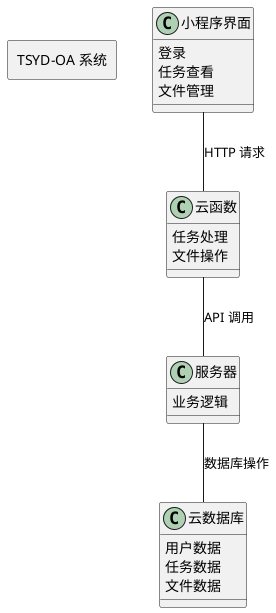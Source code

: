@startuml

!define RECTANGLE class
!define INTERFACE interface

RECTANGLE 小程序界面 {
  登录
  任务查看
  文件管理
}

RECTANGLE 云函数 {
  任务处理
  文件操作
}

RECTANGLE 服务器 {
  业务逻辑
}

RECTANGLE 云数据库 {
  用户数据
  任务数据
  文件数据
}

rectangle "TSYD-OA 系统" {
  小程序界面 -- 云函数 : HTTP 请求
  云函数 -- 服务器 : API 调用
  服务器 -- 云数据库 : 数据库操作
}

@enduml
